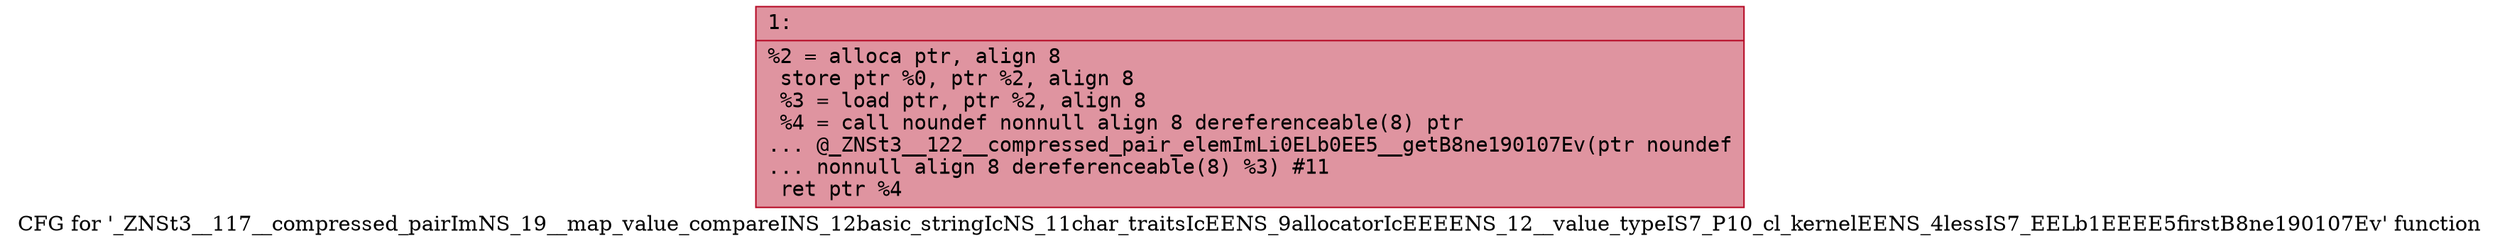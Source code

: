 digraph "CFG for '_ZNSt3__117__compressed_pairImNS_19__map_value_compareINS_12basic_stringIcNS_11char_traitsIcEENS_9allocatorIcEEEENS_12__value_typeIS7_P10_cl_kernelEENS_4lessIS7_EELb1EEEE5firstB8ne190107Ev' function" {
	label="CFG for '_ZNSt3__117__compressed_pairImNS_19__map_value_compareINS_12basic_stringIcNS_11char_traitsIcEENS_9allocatorIcEEEENS_12__value_typeIS7_P10_cl_kernelEENS_4lessIS7_EELb1EEEE5firstB8ne190107Ev' function";

	Node0x60000139f6b0 [shape=record,color="#b70d28ff", style=filled, fillcolor="#b70d2870" fontname="Courier",label="{1:\l|  %2 = alloca ptr, align 8\l  store ptr %0, ptr %2, align 8\l  %3 = load ptr, ptr %2, align 8\l  %4 = call noundef nonnull align 8 dereferenceable(8) ptr\l... @_ZNSt3__122__compressed_pair_elemImLi0ELb0EE5__getB8ne190107Ev(ptr noundef\l... nonnull align 8 dereferenceable(8) %3) #11\l  ret ptr %4\l}"];
}
